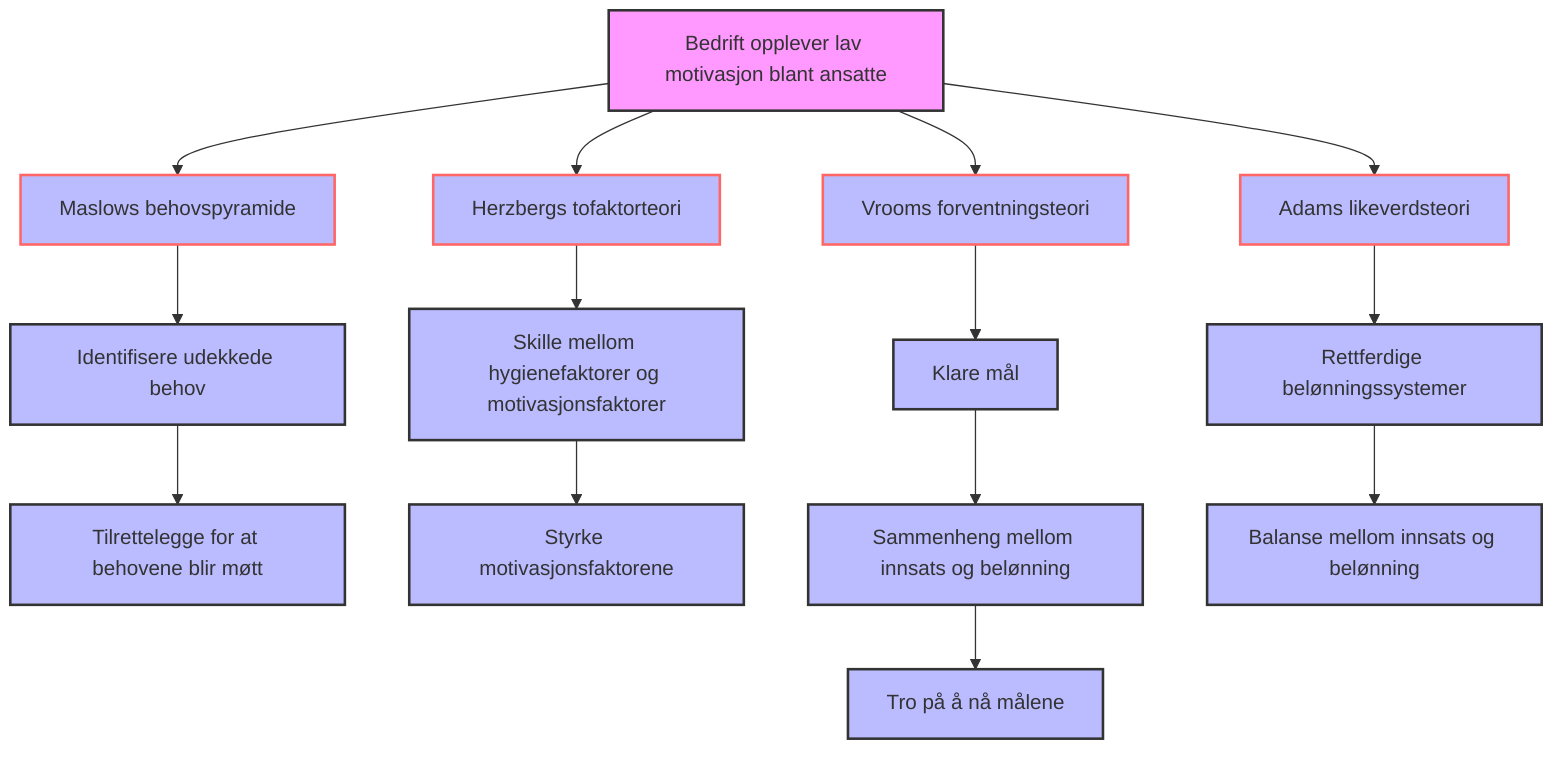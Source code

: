flowchart TB
    A[Bedrift opplever lav motivasjon blant ansatte]
    A --> B[Maslows behovspyramide]
    A --> C[Herzbergs tofaktorteori]
    A --> D[Vrooms forventningsteori]
    A --> E[Adams likeverdsteori]

    B --> F[Identifisere udekkede behov]
    F --> G[Tilrettelegge for at behovene blir møtt]

    C --> H[Skille mellom hygienefaktorer og motivasjonsfaktorer]
    H --> I[Styrke motivasjonsfaktorene]

    D --> J[Klare mål]
    J --> K[Sammenheng mellom innsats og belønning]
    K --> L[Tro på å nå målene]

    E --> M[Rettferdige belønningssystemer]
    M --> N[Balanse mellom innsats og belønning]

    style A fill:#f9f,stroke:#333,stroke-width:2px
    style B fill:#bbf,stroke:#f66,stroke-width:2px
    style C fill:#bbf,stroke:#f66,stroke-width:2px
    style D fill:#bbf,stroke:#f66,stroke-width:2px
    style E fill:#bbf,stroke:#f66,stroke-width:2px
    style F fill:#bbf,stroke:#333,stroke-width:2px
    style G fill:#bbf,stroke:#333,stroke-width:2px
    style H fill:#bbf,stroke:#333,stroke-width:2px
    style I fill:#bbf,stroke:#333,stroke-width:2px
    style J fill:#bbf,stroke:#333,stroke-width:2px
    style K fill:#bbf,stroke:#333,stroke-width:2px
    style L fill:#bbf,stroke:#333,stroke-width:2px
    style M fill:#bbf,stroke:#333,stroke-width:2px
    style N fill:#bbf,stroke:#333,stroke-width:2px